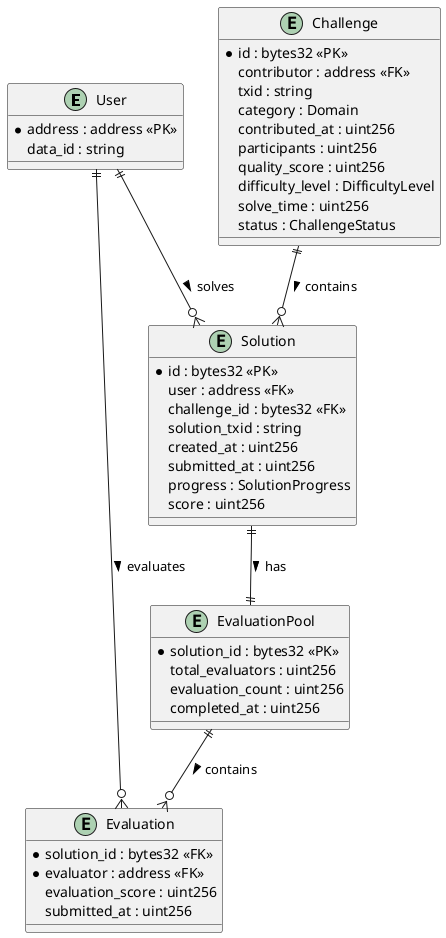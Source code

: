 @startuml
entity User {
  *address : address <<PK>>
  data_id : string
}

entity Challenge {
  *id : bytes32 <<PK>>
  contributor : address <<FK>>
  txid : string
  category : Domain
  contributed_at : uint256
  participants : uint256
  quality_score : uint256
  difficulty_level : DifficultyLevel
  solve_time : uint256
  status : ChallengeStatus
}

entity Solution {
  *id : bytes32 <<PK>>
  user : address <<FK>>
  challenge_id : bytes32 <<FK>>
  solution_txid : string
  created_at : uint256
  submitted_at : uint256
  progress : SolutionProgress
  score : uint256
}

entity EvaluationPool {
  *solution_id : bytes32 <<PK>>
  total_evaluators : uint256
  evaluation_count : uint256
  completed_at : uint256
}

entity Evaluation {
  *solution_id : bytes32 <<FK>>
  *evaluator : address <<FK>>
  evaluation_score : uint256
  submitted_at : uint256
}

User ||--o{ Solution : solves >
Challenge ||--o{ Solution : contains >
Solution ||--|| EvaluationPool : has >
EvaluationPool ||--o{ Evaluation : contains >
User ||--o{ Evaluation : evaluates >
@enduml
